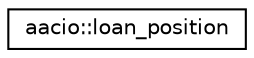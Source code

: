 digraph "Graphical Class Hierarchy"
{
  edge [fontname="Helvetica",fontsize="10",labelfontname="Helvetica",labelfontsize="10"];
  node [fontname="Helvetica",fontsize="10",shape=record];
  rankdir="LR";
  Node0 [label="aacio::loan_position",height=0.2,width=0.4,color="black", fillcolor="white", style="filled",URL="$structaacio_1_1loan__position.html"];
}
